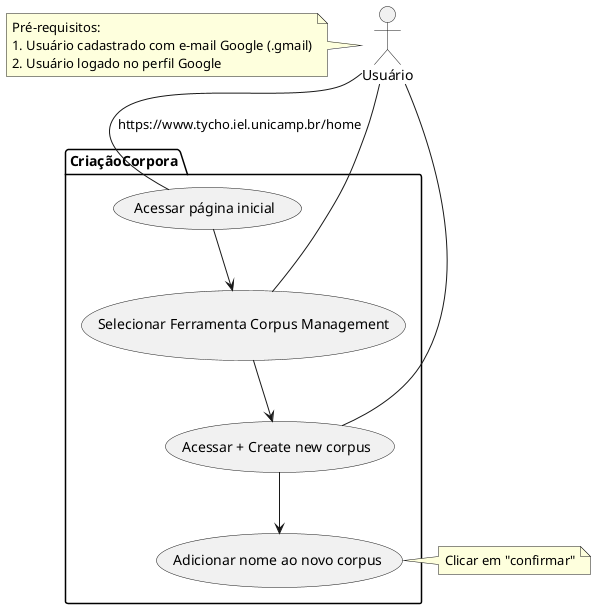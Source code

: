 @startuml "Caso de uso 04.01 Criação corpus"
actor "Usuário" as User

package CriaçãoCorpora {
   
    
    (Acessar página inicial) --> (Selecionar Ferramenta Corpus Management)

    (Selecionar Ferramenta Corpus Management) --> (Acessar + Create new corpus)

   (Acessar + Create new corpus) --> (Adicionar nome ao novo corpus) 
}


note left of User
  Pré-requisitos:
  1. Usuário cadastrado com e-mail Google (.gmail)
  2. Usuário logado no perfil Google
end note

note right of (Adicionar nome ao novo corpus)
Clicar em "confirmar"
end note

User -- (Acessar página inicial):  https://www.tycho.iel.unicamp.br/home
User -- (Selecionar Ferramenta Corpus Management)
User --  (Acessar + Create new corpus)
@enduml